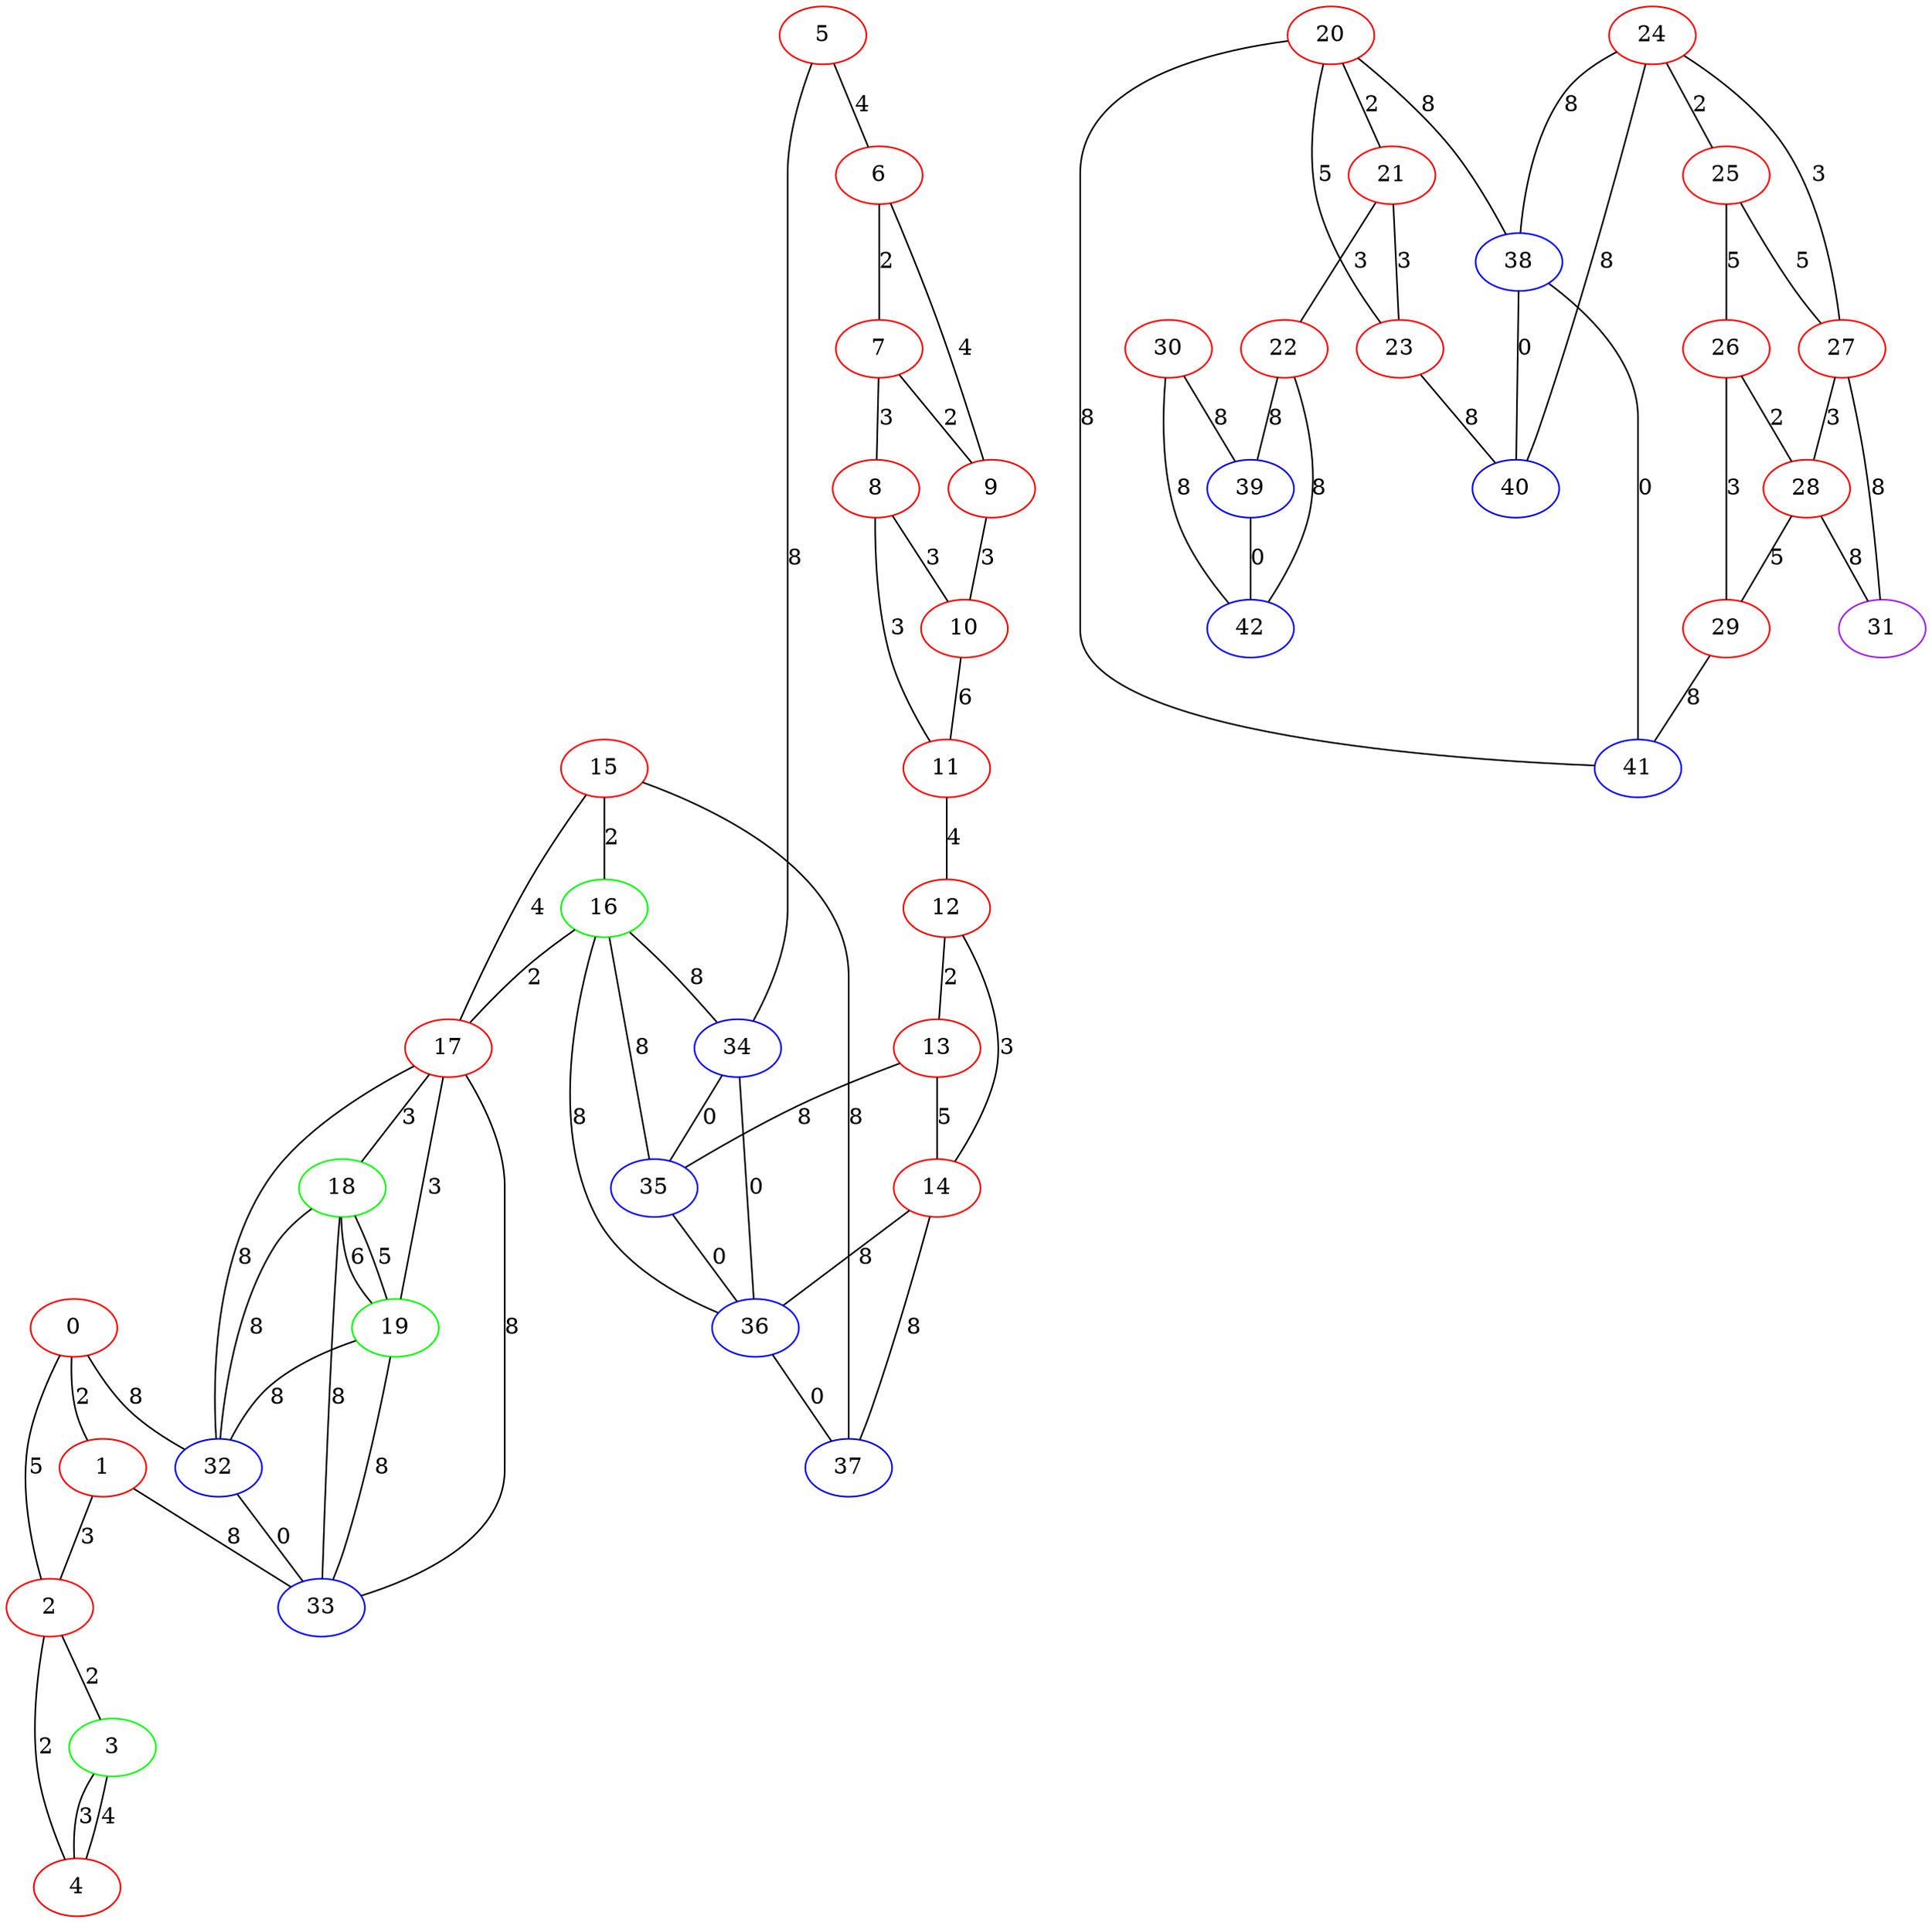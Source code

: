 graph "" {
0 [color=red, weight=1];
1 [color=red, weight=1];
2 [color=red, weight=1];
3 [color=green, weight=2];
4 [color=red, weight=1];
5 [color=red, weight=1];
6 [color=red, weight=1];
7 [color=red, weight=1];
8 [color=red, weight=1];
9 [color=red, weight=1];
10 [color=red, weight=1];
11 [color=red, weight=1];
12 [color=red, weight=1];
13 [color=red, weight=1];
14 [color=red, weight=1];
15 [color=red, weight=1];
16 [color=green, weight=2];
17 [color=red, weight=1];
18 [color=green, weight=2];
19 [color=green, weight=2];
20 [color=red, weight=1];
21 [color=red, weight=1];
22 [color=red, weight=1];
23 [color=red, weight=1];
24 [color=red, weight=1];
25 [color=red, weight=1];
26 [color=red, weight=1];
27 [color=red, weight=1];
28 [color=red, weight=1];
29 [color=red, weight=1];
30 [color=red, weight=1];
31 [color=purple, weight=4];
32 [color=blue, weight=3];
33 [color=blue, weight=3];
34 [color=blue, weight=3];
35 [color=blue, weight=3];
36 [color=blue, weight=3];
37 [color=blue, weight=3];
38 [color=blue, weight=3];
39 [color=blue, weight=3];
40 [color=blue, weight=3];
41 [color=blue, weight=3];
42 [color=blue, weight=3];
0 -- 32  [key=0, label=8];
0 -- 1  [key=0, label=2];
0 -- 2  [key=0, label=5];
1 -- 33  [key=0, label=8];
1 -- 2  [key=0, label=3];
2 -- 3  [key=0, label=2];
2 -- 4  [key=0, label=2];
3 -- 4  [key=0, label=3];
3 -- 4  [key=1, label=4];
5 -- 34  [key=0, label=8];
5 -- 6  [key=0, label=4];
6 -- 9  [key=0, label=4];
6 -- 7  [key=0, label=2];
7 -- 8  [key=0, label=3];
7 -- 9  [key=0, label=2];
8 -- 10  [key=0, label=3];
8 -- 11  [key=0, label=3];
9 -- 10  [key=0, label=3];
10 -- 11  [key=0, label=6];
11 -- 12  [key=0, label=4];
12 -- 13  [key=0, label=2];
12 -- 14  [key=0, label=3];
13 -- 35  [key=0, label=8];
13 -- 14  [key=0, label=5];
14 -- 36  [key=0, label=8];
14 -- 37  [key=0, label=8];
15 -- 16  [key=0, label=2];
15 -- 17  [key=0, label=4];
15 -- 37  [key=0, label=8];
16 -- 17  [key=0, label=2];
16 -- 34  [key=0, label=8];
16 -- 35  [key=0, label=8];
16 -- 36  [key=0, label=8];
17 -- 32  [key=0, label=8];
17 -- 33  [key=0, label=8];
17 -- 18  [key=0, label=3];
17 -- 19  [key=0, label=3];
18 -- 32  [key=0, label=8];
18 -- 19  [key=0, label=5];
18 -- 19  [key=1, label=6];
18 -- 33  [key=0, label=8];
19 -- 32  [key=0, label=8];
19 -- 33  [key=0, label=8];
20 -- 41  [key=0, label=8];
20 -- 21  [key=0, label=2];
20 -- 38  [key=0, label=8];
20 -- 23  [key=0, label=5];
21 -- 22  [key=0, label=3];
21 -- 23  [key=0, label=3];
22 -- 42  [key=0, label=8];
22 -- 39  [key=0, label=8];
23 -- 40  [key=0, label=8];
24 -- 40  [key=0, label=8];
24 -- 25  [key=0, label=2];
24 -- 27  [key=0, label=3];
24 -- 38  [key=0, label=8];
25 -- 26  [key=0, label=5];
25 -- 27  [key=0, label=5];
26 -- 28  [key=0, label=2];
26 -- 29  [key=0, label=3];
27 -- 28  [key=0, label=3];
27 -- 31  [key=0, label=8];
28 -- 29  [key=0, label=5];
28 -- 31  [key=0, label=8];
29 -- 41  [key=0, label=8];
30 -- 42  [key=0, label=8];
30 -- 39  [key=0, label=8];
32 -- 33  [key=0, label=0];
34 -- 35  [key=0, label=0];
34 -- 36  [key=0, label=0];
35 -- 36  [key=0, label=0];
36 -- 37  [key=0, label=0];
38 -- 40  [key=0, label=0];
38 -- 41  [key=0, label=0];
39 -- 42  [key=0, label=0];
}
